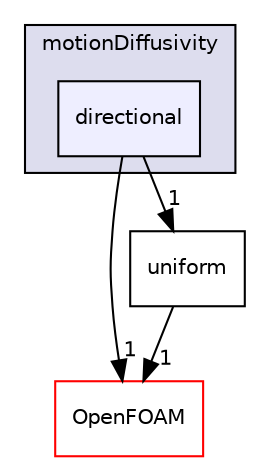 digraph "src/fvMotionSolver/motionDiffusivity/directional" {
  bgcolor=transparent;
  compound=true
  node [ fontsize="10", fontname="Helvetica"];
  edge [ labelfontsize="10", labelfontname="Helvetica"];
  subgraph clusterdir_8ab94aa558c9b87721da8bbf3fb9229e {
    graph [ bgcolor="#ddddee", pencolor="black", label="motionDiffusivity" fontname="Helvetica", fontsize="10", URL="dir_8ab94aa558c9b87721da8bbf3fb9229e.html"]
  dir_91f8dcbb4843fd6b0d333aa2da448713 [shape=box, label="directional", style="filled", fillcolor="#eeeeff", pencolor="black", URL="dir_91f8dcbb4843fd6b0d333aa2da448713.html"];
  }
  dir_c5473ff19b20e6ec4dfe5c310b3778a8 [shape=box label="OpenFOAM" color="red" URL="dir_c5473ff19b20e6ec4dfe5c310b3778a8.html"];
  dir_9ab4f326e917527a728683b764a3ad42 [shape=box label="uniform" URL="dir_9ab4f326e917527a728683b764a3ad42.html"];
  dir_91f8dcbb4843fd6b0d333aa2da448713->dir_c5473ff19b20e6ec4dfe5c310b3778a8 [headlabel="1", labeldistance=1.5 headhref="dir_001284_001888.html"];
  dir_91f8dcbb4843fd6b0d333aa2da448713->dir_9ab4f326e917527a728683b764a3ad42 [headlabel="1", labeldistance=1.5 headhref="dir_001284_001295.html"];
  dir_9ab4f326e917527a728683b764a3ad42->dir_c5473ff19b20e6ec4dfe5c310b3778a8 [headlabel="1", labeldistance=1.5 headhref="dir_001295_001888.html"];
}
